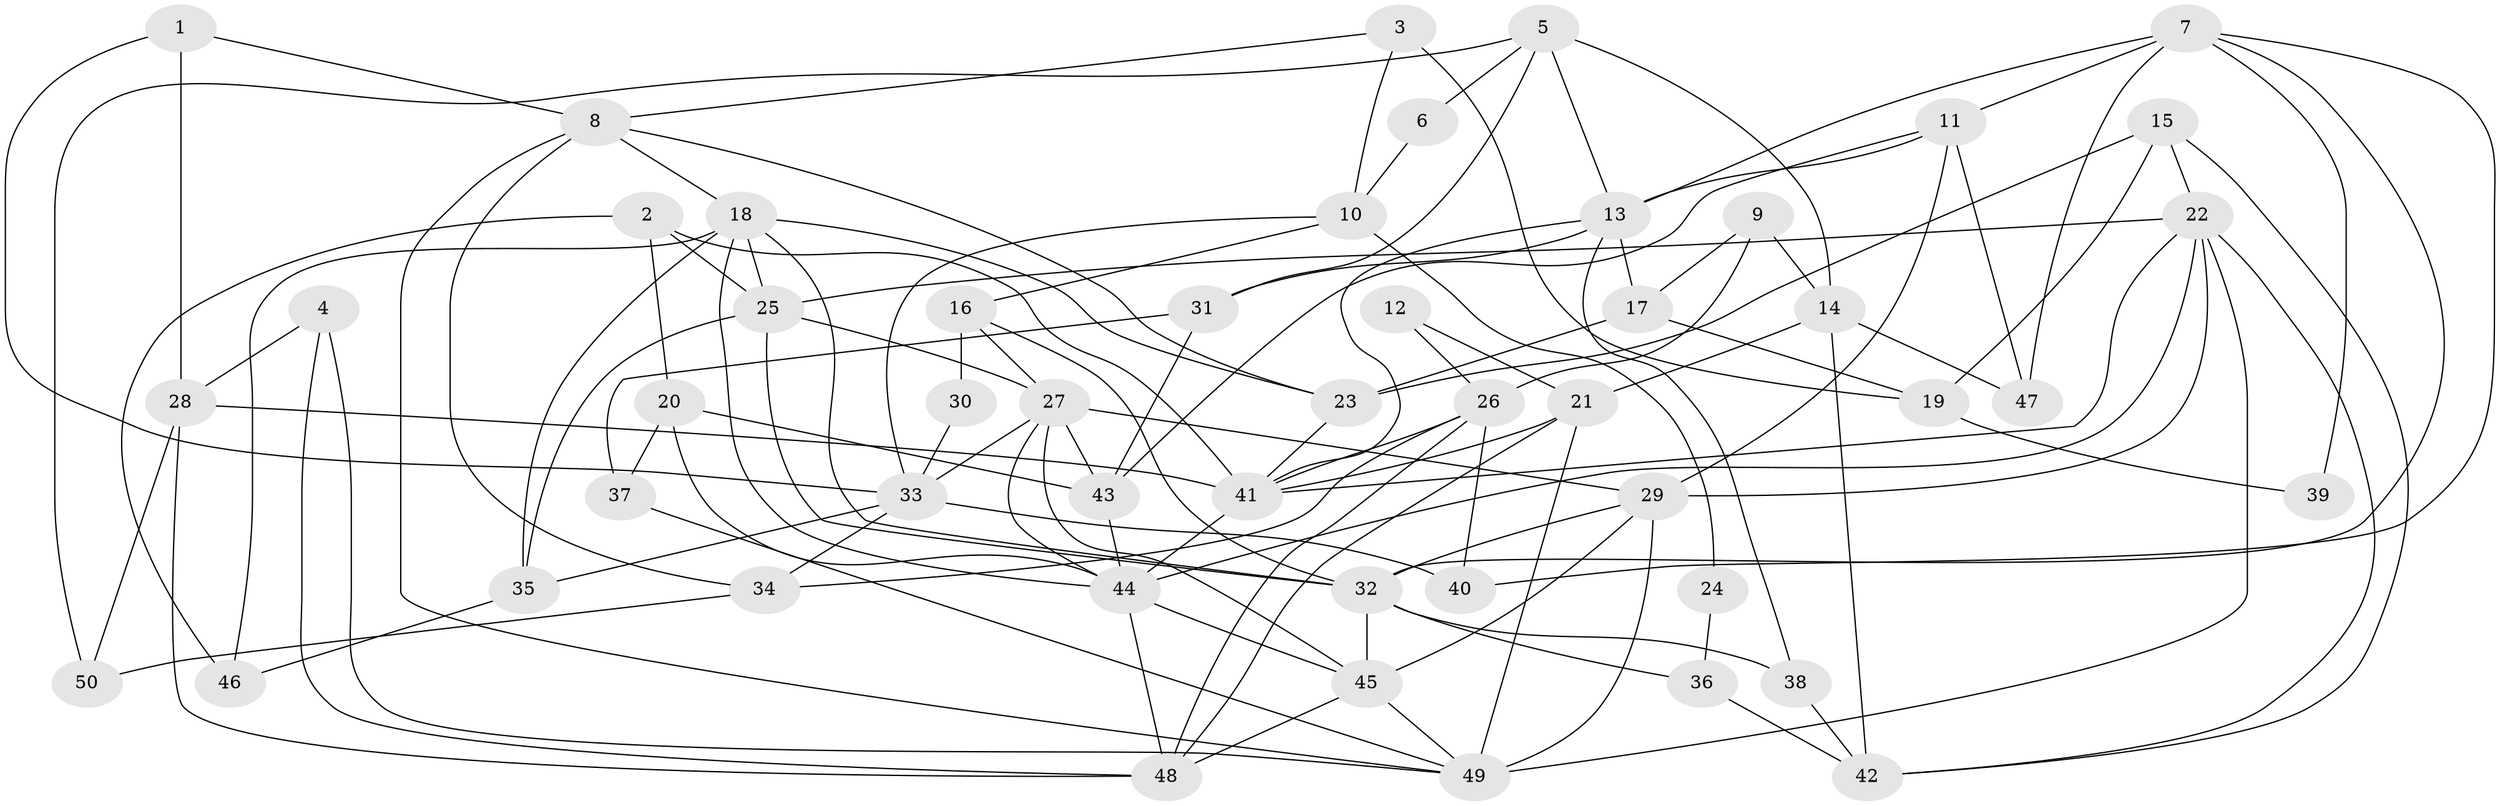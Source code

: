 // original degree distribution, {3: 0.23943661971830985, 5: 0.14084507042253522, 4: 0.352112676056338, 2: 0.1267605633802817, 6: 0.08450704225352113, 7: 0.04225352112676056, 8: 0.014084507042253521}
// Generated by graph-tools (version 1.1) at 2025/36/03/04/25 23:36:58]
// undirected, 50 vertices, 116 edges
graph export_dot {
  node [color=gray90,style=filled];
  1;
  2;
  3;
  4;
  5;
  6;
  7;
  8;
  9;
  10;
  11;
  12;
  13;
  14;
  15;
  16;
  17;
  18;
  19;
  20;
  21;
  22;
  23;
  24;
  25;
  26;
  27;
  28;
  29;
  30;
  31;
  32;
  33;
  34;
  35;
  36;
  37;
  38;
  39;
  40;
  41;
  42;
  43;
  44;
  45;
  46;
  47;
  48;
  49;
  50;
  1 -- 8 [weight=1.0];
  1 -- 28 [weight=1.0];
  1 -- 33 [weight=1.0];
  2 -- 20 [weight=1.0];
  2 -- 25 [weight=1.0];
  2 -- 41 [weight=1.0];
  2 -- 46 [weight=1.0];
  3 -- 8 [weight=1.0];
  3 -- 10 [weight=1.0];
  3 -- 19 [weight=2.0];
  4 -- 28 [weight=1.0];
  4 -- 48 [weight=1.0];
  4 -- 49 [weight=1.0];
  5 -- 6 [weight=1.0];
  5 -- 13 [weight=1.0];
  5 -- 14 [weight=1.0];
  5 -- 31 [weight=1.0];
  5 -- 50 [weight=1.0];
  6 -- 10 [weight=1.0];
  7 -- 11 [weight=1.0];
  7 -- 13 [weight=1.0];
  7 -- 32 [weight=1.0];
  7 -- 39 [weight=1.0];
  7 -- 40 [weight=1.0];
  7 -- 47 [weight=1.0];
  8 -- 18 [weight=1.0];
  8 -- 23 [weight=1.0];
  8 -- 34 [weight=1.0];
  8 -- 49 [weight=1.0];
  9 -- 14 [weight=1.0];
  9 -- 17 [weight=1.0];
  9 -- 26 [weight=1.0];
  10 -- 16 [weight=1.0];
  10 -- 24 [weight=1.0];
  10 -- 33 [weight=1.0];
  11 -- 13 [weight=1.0];
  11 -- 29 [weight=1.0];
  11 -- 43 [weight=1.0];
  11 -- 47 [weight=1.0];
  12 -- 21 [weight=1.0];
  12 -- 26 [weight=1.0];
  13 -- 17 [weight=1.0];
  13 -- 31 [weight=1.0];
  13 -- 38 [weight=1.0];
  13 -- 41 [weight=1.0];
  14 -- 21 [weight=1.0];
  14 -- 42 [weight=1.0];
  14 -- 47 [weight=1.0];
  15 -- 19 [weight=1.0];
  15 -- 22 [weight=1.0];
  15 -- 23 [weight=1.0];
  15 -- 42 [weight=1.0];
  16 -- 27 [weight=1.0];
  16 -- 30 [weight=1.0];
  16 -- 32 [weight=1.0];
  17 -- 19 [weight=1.0];
  17 -- 23 [weight=1.0];
  18 -- 23 [weight=1.0];
  18 -- 25 [weight=1.0];
  18 -- 32 [weight=1.0];
  18 -- 35 [weight=1.0];
  18 -- 44 [weight=1.0];
  18 -- 46 [weight=1.0];
  19 -- 39 [weight=1.0];
  20 -- 37 [weight=1.0];
  20 -- 43 [weight=1.0];
  20 -- 44 [weight=1.0];
  21 -- 41 [weight=1.0];
  21 -- 48 [weight=1.0];
  21 -- 49 [weight=1.0];
  22 -- 25 [weight=2.0];
  22 -- 29 [weight=1.0];
  22 -- 41 [weight=1.0];
  22 -- 42 [weight=1.0];
  22 -- 44 [weight=1.0];
  22 -- 49 [weight=2.0];
  23 -- 41 [weight=1.0];
  24 -- 36 [weight=1.0];
  25 -- 27 [weight=1.0];
  25 -- 32 [weight=1.0];
  25 -- 35 [weight=1.0];
  26 -- 34 [weight=1.0];
  26 -- 40 [weight=1.0];
  26 -- 41 [weight=1.0];
  26 -- 48 [weight=2.0];
  27 -- 29 [weight=1.0];
  27 -- 33 [weight=1.0];
  27 -- 43 [weight=1.0];
  27 -- 44 [weight=1.0];
  27 -- 45 [weight=1.0];
  28 -- 41 [weight=1.0];
  28 -- 48 [weight=1.0];
  28 -- 50 [weight=1.0];
  29 -- 32 [weight=1.0];
  29 -- 45 [weight=1.0];
  29 -- 49 [weight=1.0];
  30 -- 33 [weight=1.0];
  31 -- 37 [weight=1.0];
  31 -- 43 [weight=1.0];
  32 -- 36 [weight=1.0];
  32 -- 38 [weight=1.0];
  32 -- 45 [weight=1.0];
  33 -- 34 [weight=1.0];
  33 -- 35 [weight=1.0];
  33 -- 40 [weight=1.0];
  34 -- 50 [weight=1.0];
  35 -- 46 [weight=1.0];
  36 -- 42 [weight=1.0];
  37 -- 49 [weight=1.0];
  38 -- 42 [weight=1.0];
  41 -- 44 [weight=1.0];
  43 -- 44 [weight=1.0];
  44 -- 45 [weight=1.0];
  44 -- 48 [weight=2.0];
  45 -- 48 [weight=1.0];
  45 -- 49 [weight=1.0];
}
